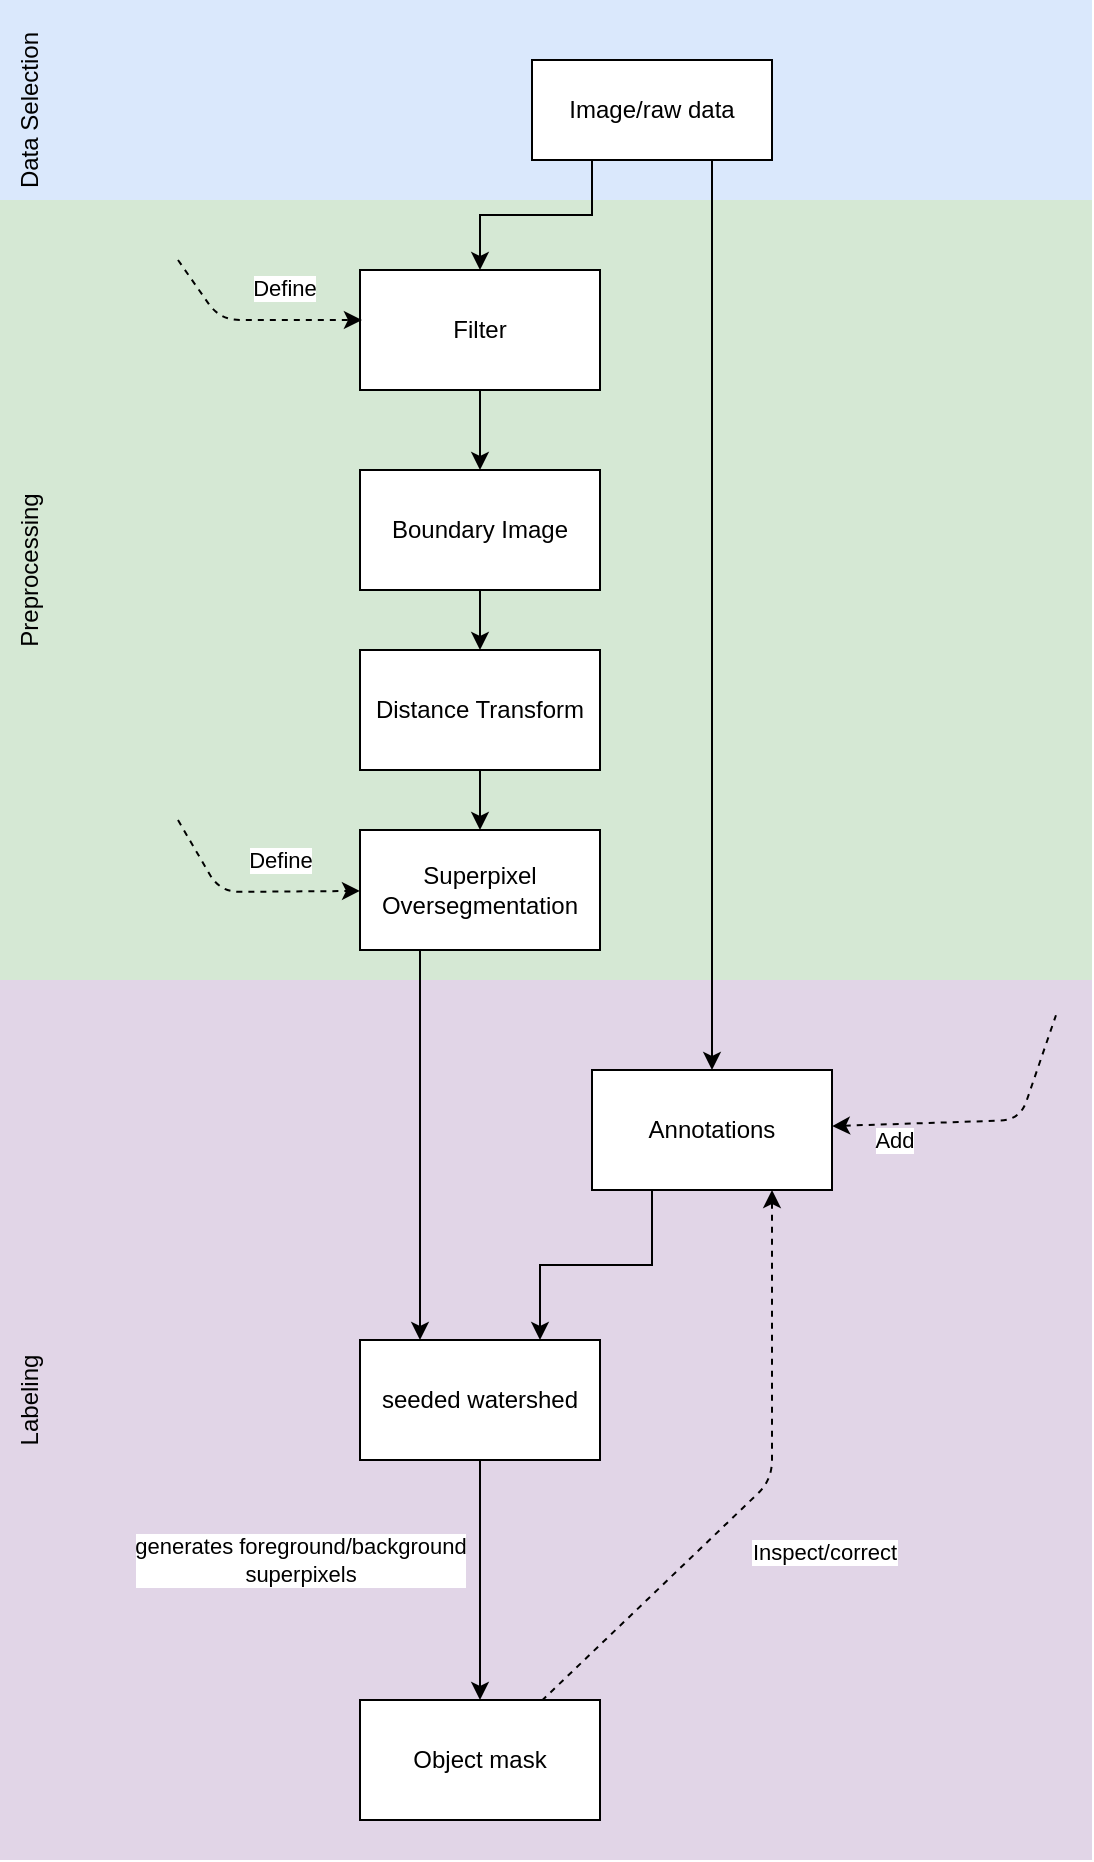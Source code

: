 <mxfile version="10.7.5" type="device"><diagram id="2K7MHItxhQ4nsJAN7W1j" name="Page-1"><mxGraphModel dx="2030" dy="1201" grid="1" gridSize="10" guides="1" tooltips="1" connect="1" arrows="1" fold="1" page="1" pageScale="1" pageWidth="827" pageHeight="1169" math="0" shadow="0"><root><mxCell id="0"/><mxCell id="1" parent="0"/><mxCell id="PxEMBQZ-N9doDwqlpUfO-16" value="" style="rounded=0;whiteSpace=wrap;html=1;fillColor=#dae8fc;strokeColor=none;" vertex="1" parent="1"><mxGeometry x="50" y="10" width="546" height="100" as="geometry"/></mxCell><mxCell id="PxEMBQZ-N9doDwqlpUfO-14" value="" style="rounded=0;whiteSpace=wrap;html=1;fillColor=#e1d5e7;strokeColor=none;" vertex="1" parent="1"><mxGeometry x="50" y="500" width="546" height="440" as="geometry"/></mxCell><mxCell id="PxEMBQZ-N9doDwqlpUfO-15" value="" style="rounded=0;whiteSpace=wrap;html=1;fillColor=#d5e8d4;strokeColor=none;" vertex="1" parent="1"><mxGeometry x="50" y="110" width="546" height="390" as="geometry"/></mxCell><mxCell id="PxEMBQZ-N9doDwqlpUfO-7" style="edgeStyle=orthogonalEdgeStyle;rounded=0;orthogonalLoop=1;jettySize=auto;html=1;exitX=0.75;exitY=1;exitDx=0;exitDy=0;entryX=0.5;entryY=0;entryDx=0;entryDy=0;" edge="1" parent="1" source="X6mxiJNJcM9dhhMs7dmt-3" target="X6mxiJNJcM9dhhMs7dmt-9"><mxGeometry relative="1" as="geometry"/></mxCell><mxCell id="PxEMBQZ-N9doDwqlpUfO-19" style="edgeStyle=orthogonalEdgeStyle;rounded=0;orthogonalLoop=1;jettySize=auto;html=1;exitX=0.25;exitY=1;exitDx=0;exitDy=0;" edge="1" parent="1" source="X6mxiJNJcM9dhhMs7dmt-3" target="X6mxiJNJcM9dhhMs7dmt-7"><mxGeometry relative="1" as="geometry"/></mxCell><mxCell id="X6mxiJNJcM9dhhMs7dmt-3" value="Image/raw data" style="rounded=0;whiteSpace=wrap;html=1;" parent="1" vertex="1"><mxGeometry x="316" y="40" width="120" height="50" as="geometry"/></mxCell><mxCell id="PxEMBQZ-N9doDwqlpUfO-1" style="edgeStyle=orthogonalEdgeStyle;rounded=0;orthogonalLoop=1;jettySize=auto;html=1;exitX=0.5;exitY=1;exitDx=0;exitDy=0;" edge="1" parent="1" source="X6mxiJNJcM9dhhMs7dmt-7" target="X6mxiJNJcM9dhhMs7dmt-18"><mxGeometry relative="1" as="geometry"/></mxCell><mxCell id="X6mxiJNJcM9dhhMs7dmt-7" value="Filter&lt;br&gt;" style="rounded=0;whiteSpace=wrap;html=1;" parent="1" vertex="1"><mxGeometry x="230.0" y="145" width="120" height="60" as="geometry"/></mxCell><mxCell id="PxEMBQZ-N9doDwqlpUfO-6" style="edgeStyle=orthogonalEdgeStyle;rounded=0;orthogonalLoop=1;jettySize=auto;html=1;entryX=0.75;entryY=0;entryDx=0;entryDy=0;exitX=0.25;exitY=1;exitDx=0;exitDy=0;" edge="1" parent="1" source="X6mxiJNJcM9dhhMs7dmt-9" target="X6mxiJNJcM9dhhMs7dmt-13"><mxGeometry relative="1" as="geometry"/></mxCell><mxCell id="X6mxiJNJcM9dhhMs7dmt-9" value="Annotations&lt;br&gt;" style="rounded=0;whiteSpace=wrap;html=1;" parent="1" vertex="1"><mxGeometry x="346" y="545" width="120" height="60" as="geometry"/></mxCell><mxCell id="X6mxiJNJcM9dhhMs7dmt-12" value="generates foreground/background&lt;br&gt;superpixels&lt;br&gt;" style="edgeStyle=orthogonalEdgeStyle;rounded=0;orthogonalLoop=1;jettySize=auto;html=1;exitX=0.5;exitY=1;exitDx=0;exitDy=0;entryX=0.5;entryY=0;entryDx=0;entryDy=0;" parent="1" source="X6mxiJNJcM9dhhMs7dmt-13" target="X6mxiJNJcM9dhhMs7dmt-14" edge="1"><mxGeometry x="-0.171" y="-90" relative="1" as="geometry"><mxPoint as="offset"/></mxGeometry></mxCell><mxCell id="X6mxiJNJcM9dhhMs7dmt-13" value="seeded watershed&lt;br&gt;" style="rounded=0;whiteSpace=wrap;html=1;" parent="1" vertex="1"><mxGeometry x="230.0" y="680" width="120" height="60" as="geometry"/></mxCell><mxCell id="X6mxiJNJcM9dhhMs7dmt-14" value="Object mask&lt;br&gt;" style="rounded=0;whiteSpace=wrap;html=1;" parent="1" vertex="1"><mxGeometry x="230" y="860" width="120" height="60" as="geometry"/></mxCell><mxCell id="X6mxiJNJcM9dhhMs7dmt-15" value="Inspect/correct&lt;br&gt;" style="endArrow=none;dashed=1;html=1;exitX=0.75;exitY=1;exitDx=0;exitDy=0;endFill=0;startArrow=classic;startFill=1;" parent="1" source="X6mxiJNJcM9dhhMs7dmt-9" target="X6mxiJNJcM9dhhMs7dmt-14" edge="1"><mxGeometry x="-0.005" y="44" width="50" height="50" relative="1" as="geometry"><mxPoint x="170" y="740" as="sourcePoint"/><mxPoint x="220" y="690" as="targetPoint"/><Array as="points"><mxPoint x="436" y="750"/></Array><mxPoint as="offset"/></mxGeometry></mxCell><mxCell id="X6mxiJNJcM9dhhMs7dmt-17" value="Add&lt;br&gt;" style="endArrow=none;dashed=1;html=1;endFill=0;startArrow=classic;startFill=1;entryX=0.967;entryY=0.04;entryDx=0;entryDy=0;entryPerimeter=0;" parent="1" edge="1" target="PxEMBQZ-N9doDwqlpUfO-14" source="X6mxiJNJcM9dhhMs7dmt-9"><mxGeometry x="-0.595" y="-8" width="50" height="50" relative="1" as="geometry"><mxPoint x="496.5" y="570" as="sourcePoint"/><mxPoint x="580" y="550" as="targetPoint"/><Array as="points"><mxPoint x="560" y="570"/></Array><mxPoint as="offset"/></mxGeometry></mxCell><mxCell id="PxEMBQZ-N9doDwqlpUfO-2" style="edgeStyle=orthogonalEdgeStyle;rounded=0;orthogonalLoop=1;jettySize=auto;html=1;exitX=0.5;exitY=1;exitDx=0;exitDy=0;entryX=0.5;entryY=0;entryDx=0;entryDy=0;" edge="1" parent="1" source="X6mxiJNJcM9dhhMs7dmt-18" target="X6mxiJNJcM9dhhMs7dmt-20"><mxGeometry relative="1" as="geometry"/></mxCell><mxCell id="X6mxiJNJcM9dhhMs7dmt-18" value="Boundary Image&lt;br&gt;" style="rounded=0;whiteSpace=wrap;html=1;" parent="1" vertex="1"><mxGeometry x="230.0" y="245" width="120" height="60" as="geometry"/></mxCell><mxCell id="PxEMBQZ-N9doDwqlpUfO-5" style="edgeStyle=orthogonalEdgeStyle;rounded=0;orthogonalLoop=1;jettySize=auto;html=1;exitX=0.25;exitY=1;exitDx=0;exitDy=0;entryX=0.25;entryY=0;entryDx=0;entryDy=0;" edge="1" parent="1" source="X6mxiJNJcM9dhhMs7dmt-19" target="X6mxiJNJcM9dhhMs7dmt-13"><mxGeometry relative="1" as="geometry"/></mxCell><mxCell id="X6mxiJNJcM9dhhMs7dmt-19" value="Superpixel Oversegmentation&lt;br&gt;" style="rounded=0;whiteSpace=wrap;html=1;" parent="1" vertex="1"><mxGeometry x="230.0" y="425" width="120" height="60" as="geometry"/></mxCell><mxCell id="PxEMBQZ-N9doDwqlpUfO-3" style="edgeStyle=orthogonalEdgeStyle;rounded=0;orthogonalLoop=1;jettySize=auto;html=1;exitX=0.5;exitY=1;exitDx=0;exitDy=0;" edge="1" parent="1" source="X6mxiJNJcM9dhhMs7dmt-20" target="X6mxiJNJcM9dhhMs7dmt-19"><mxGeometry relative="1" as="geometry"/></mxCell><mxCell id="X6mxiJNJcM9dhhMs7dmt-20" value="Distance Transform&lt;br&gt;" style="rounded=0;whiteSpace=wrap;html=1;" parent="1" vertex="1"><mxGeometry x="230.0" y="335" width="120" height="60" as="geometry"/></mxCell><mxCell id="PxEMBQZ-N9doDwqlpUfO-4" value="Define&lt;br&gt;" style="endArrow=classic;dashed=1;html=1;startArrow=none;startFill=0;endFill=1;exitX=0.163;exitY=0.795;exitDx=0;exitDy=0;exitPerimeter=0;" edge="1" parent="1" source="PxEMBQZ-N9doDwqlpUfO-15" target="X6mxiJNJcM9dhhMs7dmt-19"><mxGeometry x="0.28" y="16" width="50" height="50" relative="1" as="geometry"><mxPoint x="100" y="390" as="sourcePoint"/><mxPoint x="230.345" y="459.931" as="targetPoint"/><Array as="points"><mxPoint x="160" y="456"/></Array><mxPoint as="offset"/></mxGeometry></mxCell><mxCell id="PxEMBQZ-N9doDwqlpUfO-20" value="Data Selection" style="text;html=1;strokeColor=none;fillColor=none;align=center;verticalAlign=middle;whiteSpace=wrap;rounded=0;rotation=-90;" vertex="1" parent="1"><mxGeometry x="10" y="55" width="110" height="20" as="geometry"/></mxCell><mxCell id="PxEMBQZ-N9doDwqlpUfO-21" value="Labeling&lt;br&gt;" style="text;html=1;strokeColor=none;fillColor=none;align=center;verticalAlign=middle;whiteSpace=wrap;rounded=0;rotation=-90;" vertex="1" parent="1"><mxGeometry x="10" y="700" width="110" height="20" as="geometry"/></mxCell><mxCell id="PxEMBQZ-N9doDwqlpUfO-22" value="Preprocessing&lt;br&gt;" style="text;html=1;strokeColor=none;fillColor=none;align=center;verticalAlign=middle;whiteSpace=wrap;rounded=0;rotation=-90;" vertex="1" parent="1"><mxGeometry x="10" y="285" width="110" height="20" as="geometry"/></mxCell><mxCell id="PxEMBQZ-N9doDwqlpUfO-23" value="Define&lt;br&gt;" style="endArrow=classic;dashed=1;html=1;startArrow=none;startFill=0;endFill=1;exitX=0.163;exitY=0.795;exitDx=0;exitDy=0;exitPerimeter=0;entryX=0.008;entryY=0.417;entryDx=0;entryDy=0;entryPerimeter=0;" edge="1" parent="1" target="X6mxiJNJcM9dhhMs7dmt-7"><mxGeometry x="0.28" y="16" width="50" height="50" relative="1" as="geometry"><mxPoint x="139" y="140" as="sourcePoint"/><mxPoint x="230.5" y="175.46" as="targetPoint"/><Array as="points"><mxPoint x="160" y="170"/></Array><mxPoint as="offset"/></mxGeometry></mxCell></root></mxGraphModel></diagram></mxfile>
